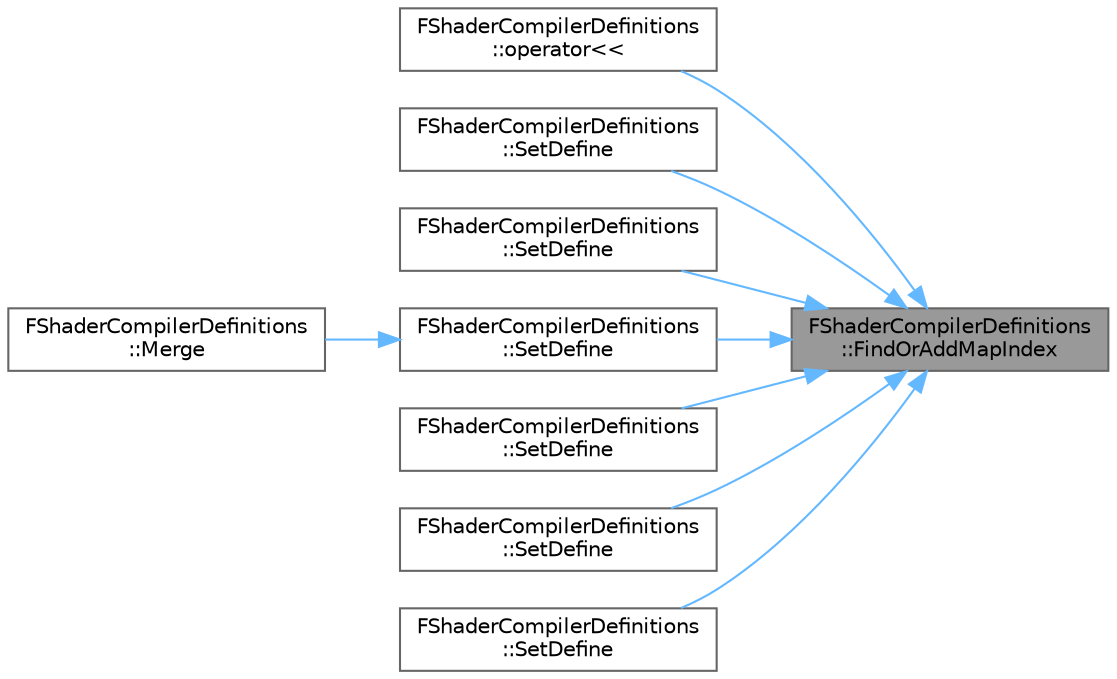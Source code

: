 digraph "FShaderCompilerDefinitions::FindOrAddMapIndex"
{
 // INTERACTIVE_SVG=YES
 // LATEX_PDF_SIZE
  bgcolor="transparent";
  edge [fontname=Helvetica,fontsize=10,labelfontname=Helvetica,labelfontsize=10];
  node [fontname=Helvetica,fontsize=10,shape=box,height=0.2,width=0.4];
  rankdir="RL";
  Node1 [id="Node000001",label="FShaderCompilerDefinitions\l::FindOrAddMapIndex",height=0.2,width=0.4,color="gray40", fillcolor="grey60", style="filled", fontcolor="black",tooltip=" "];
  Node1 -> Node2 [id="edge1_Node000001_Node000002",dir="back",color="steelblue1",style="solid",tooltip=" "];
  Node2 [id="Node000002",label="FShaderCompilerDefinitions\l::operator\<\<",height=0.2,width=0.4,color="grey40", fillcolor="white", style="filled",URL="$d8/d79/classFShaderCompilerDefinitions.html#a605112923bfb9a47f7075bbbcdf6540c",tooltip=" "];
  Node1 -> Node3 [id="edge2_Node000001_Node000003",dir="back",color="steelblue1",style="solid",tooltip=" "];
  Node3 [id="Node000003",label="FShaderCompilerDefinitions\l::SetDefine",height=0.2,width=0.4,color="grey40", fillcolor="white", style="filled",URL="$d8/d79/classFShaderCompilerDefinitions.html#a54d94532999ae4cfe3982cd47bb6f5cd",tooltip=" "];
  Node1 -> Node4 [id="edge3_Node000001_Node000004",dir="back",color="steelblue1",style="solid",tooltip=" "];
  Node4 [id="Node000004",label="FShaderCompilerDefinitions\l::SetDefine",height=0.2,width=0.4,color="grey40", fillcolor="white", style="filled",URL="$d8/d79/classFShaderCompilerDefinitions.html#ae8fc7a9299e9d1a667343da57b3c1962",tooltip=" "];
  Node1 -> Node5 [id="edge4_Node000001_Node000005",dir="back",color="steelblue1",style="solid",tooltip=" "];
  Node5 [id="Node000005",label="FShaderCompilerDefinitions\l::SetDefine",height=0.2,width=0.4,color="grey40", fillcolor="white", style="filled",URL="$d8/d79/classFShaderCompilerDefinitions.html#a649364d1486febefdf31f4434ce304a6",tooltip="Value types supported: bool, int32, uint32, float, const TCHAR*, FString&."];
  Node5 -> Node6 [id="edge5_Node000005_Node000006",dir="back",color="steelblue1",style="solid",tooltip=" "];
  Node6 [id="Node000006",label="FShaderCompilerDefinitions\l::Merge",height=0.2,width=0.4,color="grey40", fillcolor="white", style="filled",URL="$d8/d79/classFShaderCompilerDefinitions.html#acdb461c35c32b128a7813875ed6db010",tooltip=" "];
  Node1 -> Node7 [id="edge6_Node000001_Node000007",dir="back",color="steelblue1",style="solid",tooltip=" "];
  Node7 [id="Node000007",label="FShaderCompilerDefinitions\l::SetDefine",height=0.2,width=0.4,color="grey40", fillcolor="white", style="filled",URL="$d8/d79/classFShaderCompilerDefinitions.html#a67e29211d4cdc7d7c5f1ee492aea2746",tooltip=" "];
  Node1 -> Node8 [id="edge7_Node000001_Node000008",dir="back",color="steelblue1",style="solid",tooltip=" "];
  Node8 [id="Node000008",label="FShaderCompilerDefinitions\l::SetDefine",height=0.2,width=0.4,color="grey40", fillcolor="white", style="filled",URL="$d8/d79/classFShaderCompilerDefinitions.html#ab735e4fec8271a5f3c4995bfd780ed12",tooltip=" "];
  Node1 -> Node9 [id="edge8_Node000001_Node000009",dir="back",color="steelblue1",style="solid",tooltip=" "];
  Node9 [id="Node000009",label="FShaderCompilerDefinitions\l::SetDefine",height=0.2,width=0.4,color="grey40", fillcolor="white", style="filled",URL="$d8/d79/classFShaderCompilerDefinitions.html#aed748cc6f1ca1b97aae523dd1fae1f83",tooltip=" "];
}
